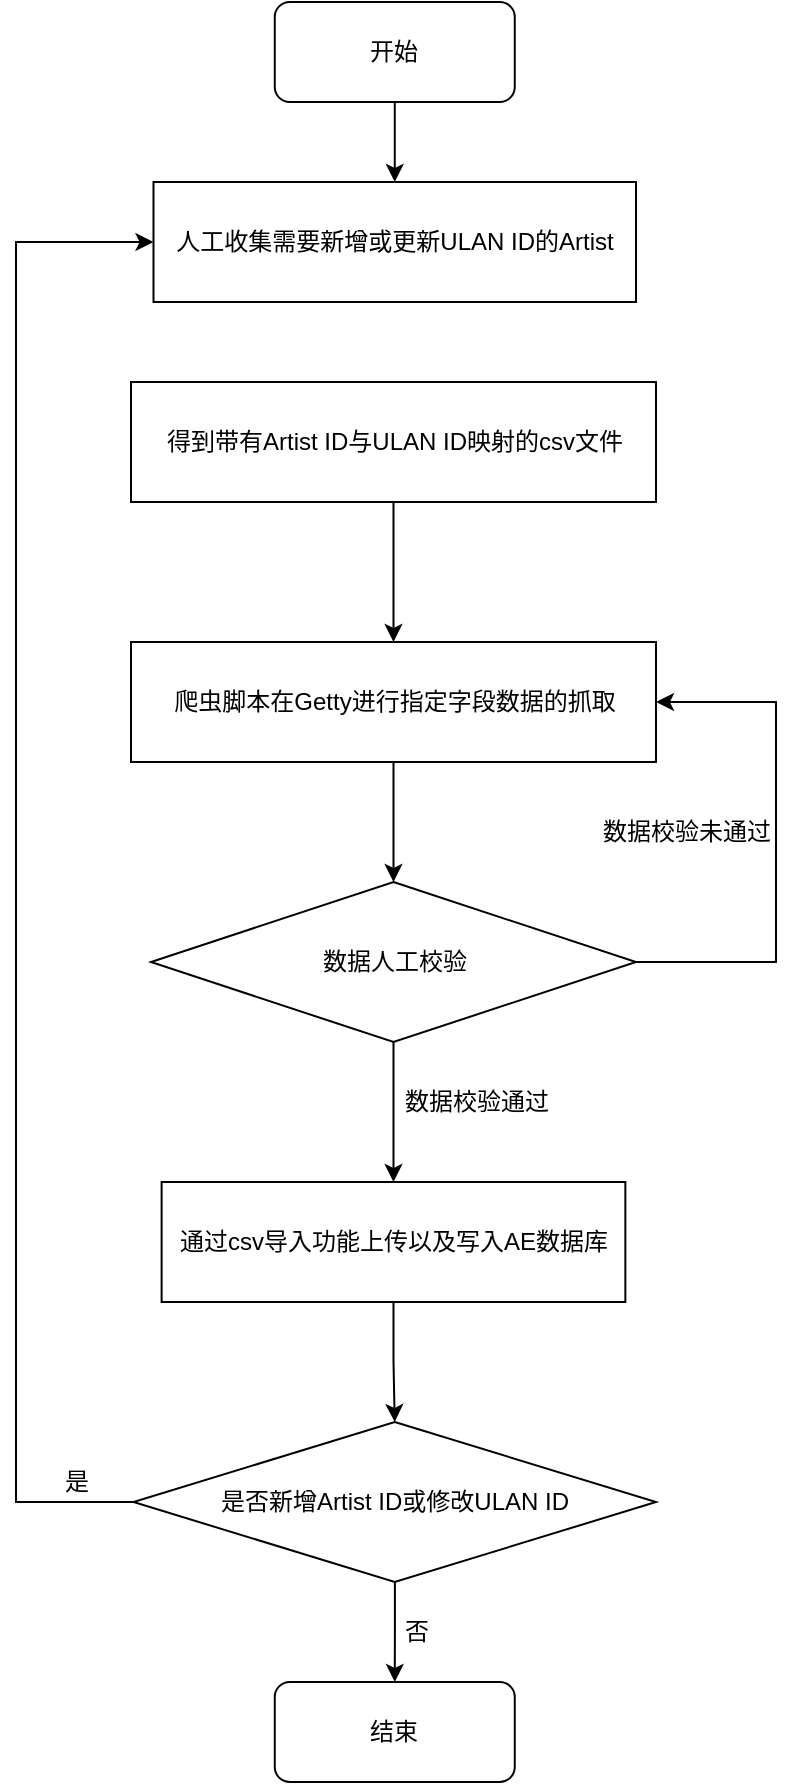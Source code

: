 <mxfile version="20.6.0" type="github">
  <diagram id="xdz3pwgSR_wqxvYa8TG_" name="Page-1">
    <mxGraphModel dx="946" dy="525" grid="1" gridSize="10" guides="1" tooltips="1" connect="1" arrows="1" fold="1" page="1" pageScale="1" pageWidth="850" pageHeight="1100" math="0" shadow="0">
      <root>
        <mxCell id="0" />
        <mxCell id="1" parent="0" />
        <mxCell id="pzktmZQztW74WQaNHcbx-3" style="edgeStyle=orthogonalEdgeStyle;rounded=0;orthogonalLoop=1;jettySize=auto;html=1;entryX=0.5;entryY=0;entryDx=0;entryDy=0;" parent="1" source="pzktmZQztW74WQaNHcbx-1" target="pzktmZQztW74WQaNHcbx-2" edge="1">
          <mxGeometry relative="1" as="geometry" />
        </mxCell>
        <mxCell id="pzktmZQztW74WQaNHcbx-1" value="&lt;div style=&quot;text-align: left;&quot;&gt;&lt;span style=&quot;background-color: initial;&quot;&gt;得到带有Artist ID&lt;/span&gt;&lt;span style=&quot;background-color: initial;&quot;&gt;与ULAN ID映射的csv文件&lt;/span&gt;&lt;/div&gt;" style="rounded=0;whiteSpace=wrap;html=1;" parent="1" vertex="1">
          <mxGeometry x="187.5" y="320" width="262.5" height="60" as="geometry" />
        </mxCell>
        <mxCell id="pzktmZQztW74WQaNHcbx-7" style="edgeStyle=orthogonalEdgeStyle;rounded=0;orthogonalLoop=1;jettySize=auto;html=1;entryX=0.5;entryY=0;entryDx=0;entryDy=0;" parent="1" source="pzktmZQztW74WQaNHcbx-2" target="pzktmZQztW74WQaNHcbx-5" edge="1">
          <mxGeometry relative="1" as="geometry" />
        </mxCell>
        <mxCell id="pzktmZQztW74WQaNHcbx-2" value="爬虫脚本在Getty进行指定字段数据的抓取" style="rounded=0;whiteSpace=wrap;html=1;" parent="1" vertex="1">
          <mxGeometry x="187.5" y="450" width="262.5" height="60" as="geometry" />
        </mxCell>
        <mxCell id="pzktmZQztW74WQaNHcbx-9" style="edgeStyle=orthogonalEdgeStyle;rounded=0;orthogonalLoop=1;jettySize=auto;html=1;entryX=0.5;entryY=0;entryDx=0;entryDy=0;" parent="1" source="pzktmZQztW74WQaNHcbx-5" target="pzktmZQztW74WQaNHcbx-8" edge="1">
          <mxGeometry relative="1" as="geometry" />
        </mxCell>
        <mxCell id="pzktmZQztW74WQaNHcbx-11" style="edgeStyle=orthogonalEdgeStyle;rounded=0;orthogonalLoop=1;jettySize=auto;html=1;entryX=1;entryY=0.5;entryDx=0;entryDy=0;" parent="1" source="pzktmZQztW74WQaNHcbx-5" target="pzktmZQztW74WQaNHcbx-2" edge="1">
          <mxGeometry relative="1" as="geometry">
            <Array as="points">
              <mxPoint x="510" y="610" />
              <mxPoint x="510" y="480" />
            </Array>
          </mxGeometry>
        </mxCell>
        <mxCell id="pzktmZQztW74WQaNHcbx-5" value="数据人工校验" style="rhombus;whiteSpace=wrap;html=1;" parent="1" vertex="1">
          <mxGeometry x="197.5" y="570" width="242.5" height="80" as="geometry" />
        </mxCell>
        <mxCell id="pzktmZQztW74WQaNHcbx-14" style="edgeStyle=orthogonalEdgeStyle;rounded=0;orthogonalLoop=1;jettySize=auto;html=1;entryX=0.5;entryY=0;entryDx=0;entryDy=0;" parent="1" source="pzktmZQztW74WQaNHcbx-8" target="pzktmZQztW74WQaNHcbx-13" edge="1">
          <mxGeometry relative="1" as="geometry" />
        </mxCell>
        <mxCell id="pzktmZQztW74WQaNHcbx-8" value="通过csv导入功能上传以及写入AE数据库" style="rounded=0;whiteSpace=wrap;html=1;" parent="1" vertex="1">
          <mxGeometry x="202.81" y="720" width="231.87" height="60" as="geometry" />
        </mxCell>
        <mxCell id="pzktmZQztW74WQaNHcbx-10" value="数据校验通过" style="text;html=1;align=center;verticalAlign=middle;resizable=0;points=[];autosize=1;strokeColor=none;fillColor=none;" parent="1" vertex="1">
          <mxGeometry x="310" y="665" width="100" height="30" as="geometry" />
        </mxCell>
        <mxCell id="pzktmZQztW74WQaNHcbx-12" value="数据校验未通过" style="text;html=1;align=center;verticalAlign=middle;resizable=0;points=[];autosize=1;strokeColor=none;fillColor=none;" parent="1" vertex="1">
          <mxGeometry x="410" y="530" width="110" height="30" as="geometry" />
        </mxCell>
        <mxCell id="pzktmZQztW74WQaNHcbx-16" style="edgeStyle=orthogonalEdgeStyle;rounded=0;orthogonalLoop=1;jettySize=auto;html=1;entryX=0.5;entryY=0;entryDx=0;entryDy=0;" parent="1" source="pzktmZQztW74WQaNHcbx-13" target="pzktmZQztW74WQaNHcbx-15" edge="1">
          <mxGeometry relative="1" as="geometry" />
        </mxCell>
        <mxCell id="pzktmZQztW74WQaNHcbx-20" style="edgeStyle=orthogonalEdgeStyle;rounded=0;orthogonalLoop=1;jettySize=auto;html=1;entryX=0;entryY=0.5;entryDx=0;entryDy=0;" parent="1" source="pzktmZQztW74WQaNHcbx-13" target="Glw_iH2KXRrhDjnAXToU-1" edge="1">
          <mxGeometry relative="1" as="geometry">
            <Array as="points">
              <mxPoint x="130" y="880" />
              <mxPoint x="130" y="250" />
            </Array>
          </mxGeometry>
        </mxCell>
        <mxCell id="pzktmZQztW74WQaNHcbx-13" value="是否新增Artist ID或修改ULAN ID" style="rhombus;whiteSpace=wrap;html=1;" parent="1" vertex="1">
          <mxGeometry x="188.75" y="840" width="261.25" height="80" as="geometry" />
        </mxCell>
        <mxCell id="pzktmZQztW74WQaNHcbx-15" value="结束" style="rounded=1;whiteSpace=wrap;html=1;" parent="1" vertex="1">
          <mxGeometry x="259.38" y="970" width="120" height="50" as="geometry" />
        </mxCell>
        <mxCell id="Glw_iH2KXRrhDjnAXToU-2" style="edgeStyle=orthogonalEdgeStyle;rounded=0;orthogonalLoop=1;jettySize=auto;html=1;entryX=0.5;entryY=0;entryDx=0;entryDy=0;" edge="1" parent="1" source="pzktmZQztW74WQaNHcbx-17" target="Glw_iH2KXRrhDjnAXToU-1">
          <mxGeometry relative="1" as="geometry" />
        </mxCell>
        <mxCell id="pzktmZQztW74WQaNHcbx-17" value="开始" style="rounded=1;whiteSpace=wrap;html=1;" parent="1" vertex="1">
          <mxGeometry x="259.38" y="130" width="120" height="50" as="geometry" />
        </mxCell>
        <mxCell id="pzktmZQztW74WQaNHcbx-19" value="否" style="text;html=1;align=center;verticalAlign=middle;resizable=0;points=[];autosize=1;strokeColor=none;fillColor=none;" parent="1" vertex="1">
          <mxGeometry x="310" y="930" width="40" height="30" as="geometry" />
        </mxCell>
        <mxCell id="pzktmZQztW74WQaNHcbx-23" value="是" style="text;html=1;align=center;verticalAlign=middle;resizable=0;points=[];autosize=1;strokeColor=none;fillColor=none;" parent="1" vertex="1">
          <mxGeometry x="140" y="855" width="40" height="30" as="geometry" />
        </mxCell>
        <mxCell id="Glw_iH2KXRrhDjnAXToU-1" value="人工收集需要新增或更新ULAN ID的Artist" style="rounded=0;whiteSpace=wrap;html=1;" vertex="1" parent="1">
          <mxGeometry x="198.75" y="220" width="241.26" height="60" as="geometry" />
        </mxCell>
      </root>
    </mxGraphModel>
  </diagram>
</mxfile>
